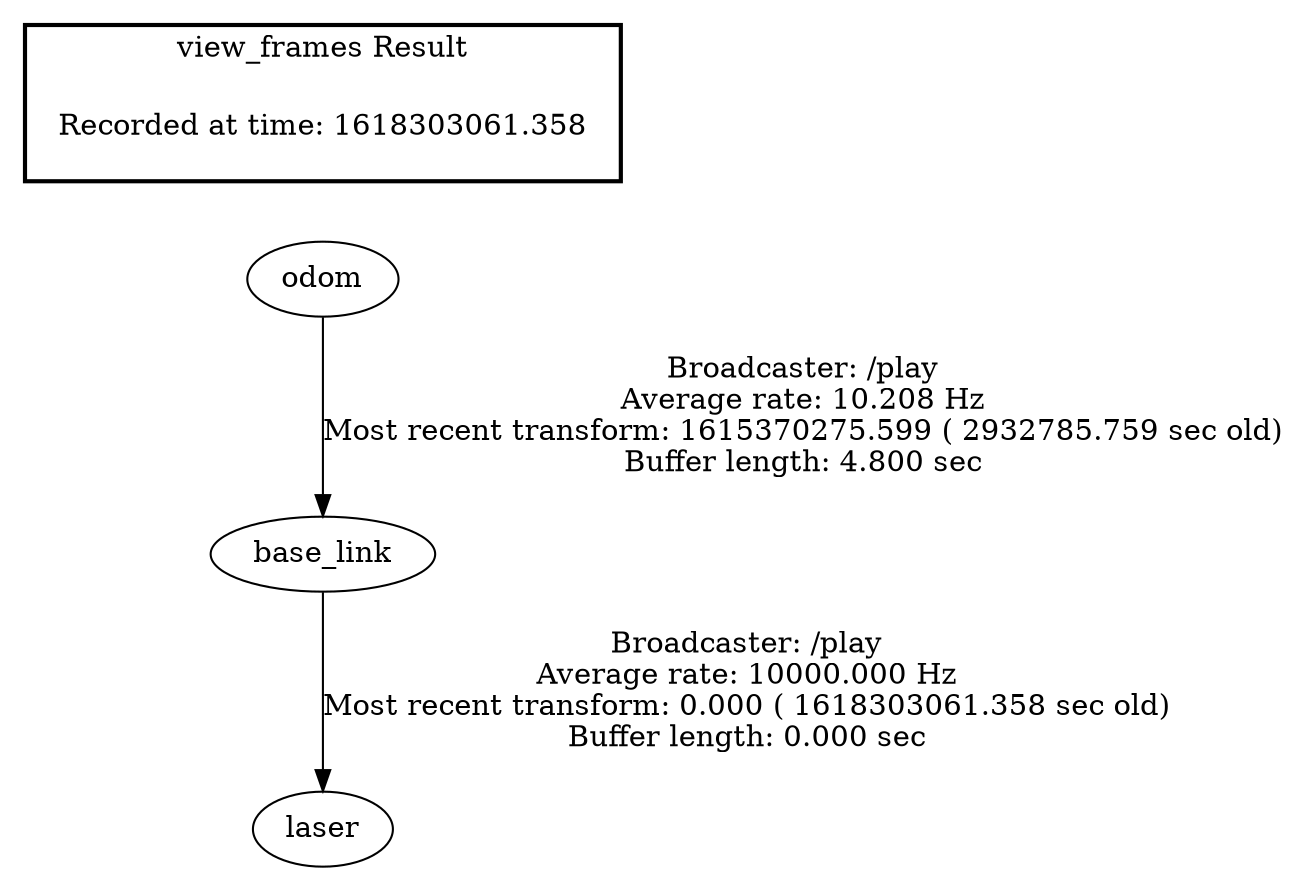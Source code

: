 digraph G {
"base_link" -> "laser"[label="Broadcaster: /play\nAverage rate: 10000.000 Hz\nMost recent transform: 0.000 ( 1618303061.358 sec old)\nBuffer length: 0.000 sec\n"];
"odom" -> "base_link"[label="Broadcaster: /play\nAverage rate: 10.208 Hz\nMost recent transform: 1615370275.599 ( 2932785.759 sec old)\nBuffer length: 4.800 sec\n"];
edge [style=invis];
 subgraph cluster_legend { style=bold; color=black; label ="view_frames Result";
"Recorded at time: 1618303061.358"[ shape=plaintext ] ;
 }->"odom";
}
